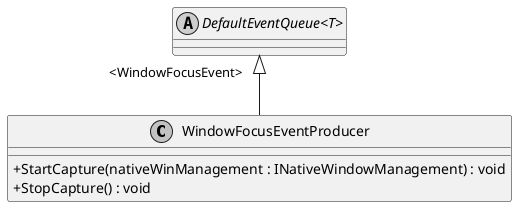 @startuml
skinparam monochrome true
skinparam ClassAttributeIconSize 0
!startsub default
class WindowFocusEventProducer {
    + StartCapture(nativeWinManagement : INativeWindowManagement) : void
    + StopCapture() : void
}
abstract class "DefaultEventQueue<T>" {
}
!endsub
"DefaultEventQueue<T>" "     <WindowFocusEvent>" <|-- WindowFocusEventProducer
@enduml
